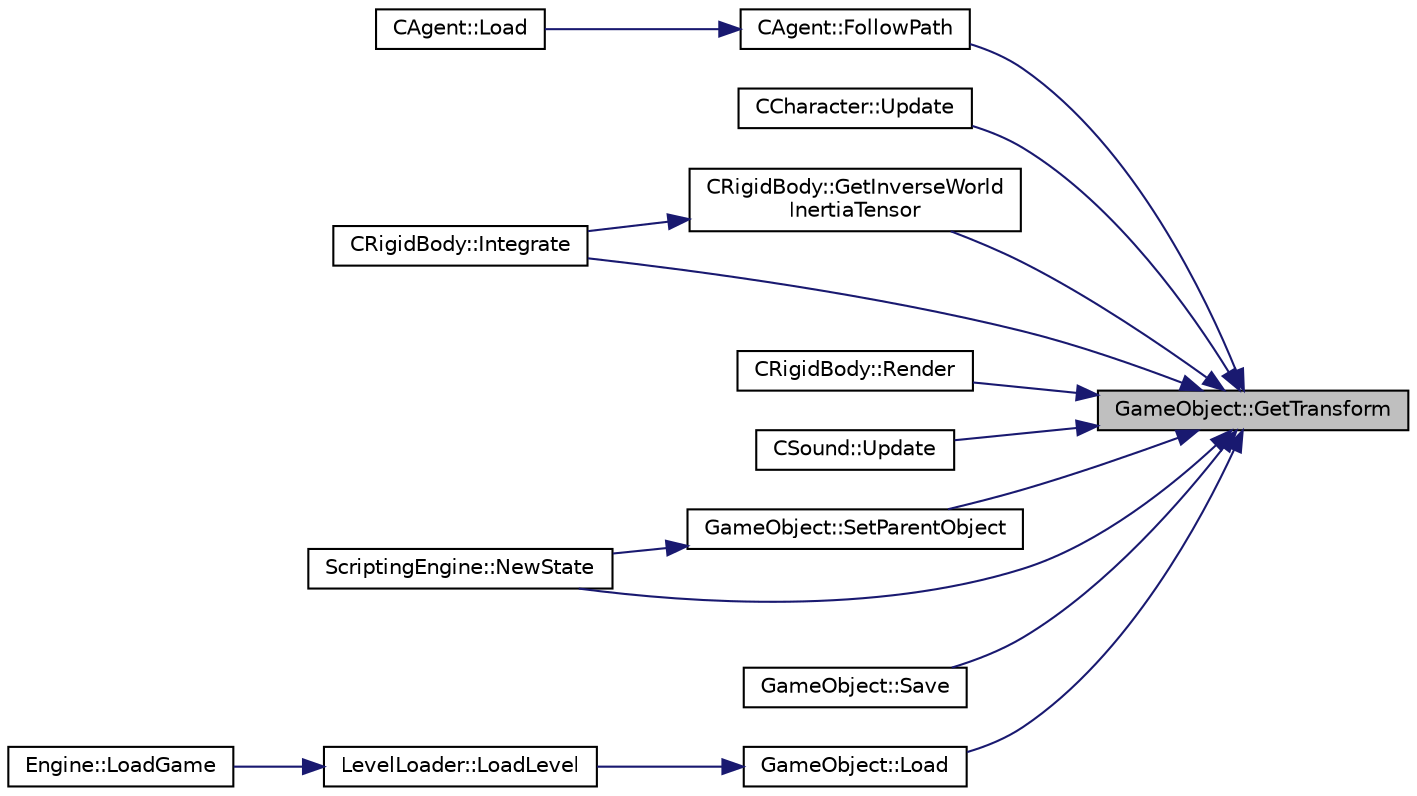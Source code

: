 digraph "GameObject::GetTransform"
{
 // LATEX_PDF_SIZE
  edge [fontname="Helvetica",fontsize="10",labelfontname="Helvetica",labelfontsize="10"];
  node [fontname="Helvetica",fontsize="10",shape=record];
  rankdir="RL";
  Node127 [label="GameObject::GetTransform",height=0.2,width=0.4,color="black", fillcolor="grey75", style="filled", fontcolor="black",tooltip="transform accessor"];
  Node127 -> Node128 [dir="back",color="midnightblue",fontsize="10",style="solid",fontname="Helvetica"];
  Node128 [label="CAgent::FollowPath",height=0.2,width=0.4,color="black", fillcolor="white", style="filled",URL="$class_c_agent.html#a8e57afd96aac88101d9f75d3d1d79951",tooltip="make the Agent follow a precalculated path"];
  Node128 -> Node129 [dir="back",color="midnightblue",fontsize="10",style="solid",fontname="Helvetica"];
  Node129 [label="CAgent::Load",height=0.2,width=0.4,color="black", fillcolor="white", style="filled",URL="$class_c_agent.html#a744b88d9b408c11bb3406acb6717ddb0",tooltip="loads the component from saved state"];
  Node127 -> Node130 [dir="back",color="midnightblue",fontsize="10",style="solid",fontname="Helvetica"];
  Node130 [label="CCharacter::Update",height=0.2,width=0.4,color="black", fillcolor="white", style="filled",URL="$class_c_character.html#adc476a488c7157c7fc2b32381760b4e0",tooltip="updates ongoing behaviour for the component"];
  Node127 -> Node131 [dir="back",color="midnightblue",fontsize="10",style="solid",fontname="Helvetica"];
  Node131 [label="CRigidBody::GetInverseWorld\lInertiaTensor",height=0.2,width=0.4,color="black", fillcolor="white", style="filled",URL="$class_c_rigid_body.html#a8c09cf7c7e649ac93f57597493ab9329",tooltip=" "];
  Node131 -> Node132 [dir="back",color="midnightblue",fontsize="10",style="solid",fontname="Helvetica"];
  Node132 [label="CRigidBody::Integrate",height=0.2,width=0.4,color="black", fillcolor="white", style="filled",URL="$class_c_rigid_body.html#acab9a679a73341c283e4b1a1dad6e01b",tooltip=" "];
  Node127 -> Node132 [dir="back",color="midnightblue",fontsize="10",style="solid",fontname="Helvetica"];
  Node127 -> Node133 [dir="back",color="midnightblue",fontsize="10",style="solid",fontname="Helvetica"];
  Node133 [label="CRigidBody::Render",height=0.2,width=0.4,color="black", fillcolor="white", style="filled",URL="$class_c_rigid_body.html#ab332fbd1fa4c5d755bfd8340924645fb",tooltip=" "];
  Node127 -> Node134 [dir="back",color="midnightblue",fontsize="10",style="solid",fontname="Helvetica"];
  Node134 [label="CSound::Update",height=0.2,width=0.4,color="black", fillcolor="white", style="filled",URL="$class_c_sound.html#aa29a578b102b123e836b34faddd8cdba",tooltip="updates ongoing behaviour each frame"];
  Node127 -> Node135 [dir="back",color="midnightblue",fontsize="10",style="solid",fontname="Helvetica"];
  Node135 [label="GameObject::SetParentObject",height=0.2,width=0.4,color="black", fillcolor="white", style="filled",URL="$class_game_object.html#a4ac94aacf4830634bcb1dff676d1c4f0",tooltip=" "];
  Node135 -> Node136 [dir="back",color="midnightblue",fontsize="10",style="solid",fontname="Helvetica"];
  Node136 [label="ScriptingEngine::NewState",height=0.2,width=0.4,color="black", fillcolor="white", style="filled",URL="$class_scripting_engine.html#a125a0c206da8e74b8f6664c4e523606a",tooltip="Sets up the engine with initial processes and variables and exposes engine functionality to lua."];
  Node127 -> Node137 [dir="back",color="midnightblue",fontsize="10",style="solid",fontname="Helvetica"];
  Node137 [label="GameObject::Save",height=0.2,width=0.4,color="black", fillcolor="white", style="filled",URL="$class_game_object.html#aedc9f47690b6dab433843fccb736064f",tooltip="saves the object"];
  Node127 -> Node138 [dir="back",color="midnightblue",fontsize="10",style="solid",fontname="Helvetica"];
  Node138 [label="GameObject::Load",height=0.2,width=0.4,color="black", fillcolor="white", style="filled",URL="$class_game_object.html#a45246aaee43206b87c40ef6fdc06111b",tooltip="loads the object from saved state"];
  Node138 -> Node139 [dir="back",color="midnightblue",fontsize="10",style="solid",fontname="Helvetica"];
  Node139 [label="LevelLoader::LoadLevel",height=0.2,width=0.4,color="black", fillcolor="white", style="filled",URL="$class_level_loader.html#ac733be25eccf37abb958dd8e9547599b",tooltip="Load Current Level."];
  Node139 -> Node140 [dir="back",color="midnightblue",fontsize="10",style="solid",fontname="Helvetica"];
  Node140 [label="Engine::LoadGame",height=0.2,width=0.4,color="black", fillcolor="white", style="filled",URL="$class_engine.html#abde21e1bd9d8f467a5d8b464d8bb1ca2",tooltip="loads the game from saved state"];
  Node127 -> Node136 [dir="back",color="midnightblue",fontsize="10",style="solid",fontname="Helvetica"];
}
